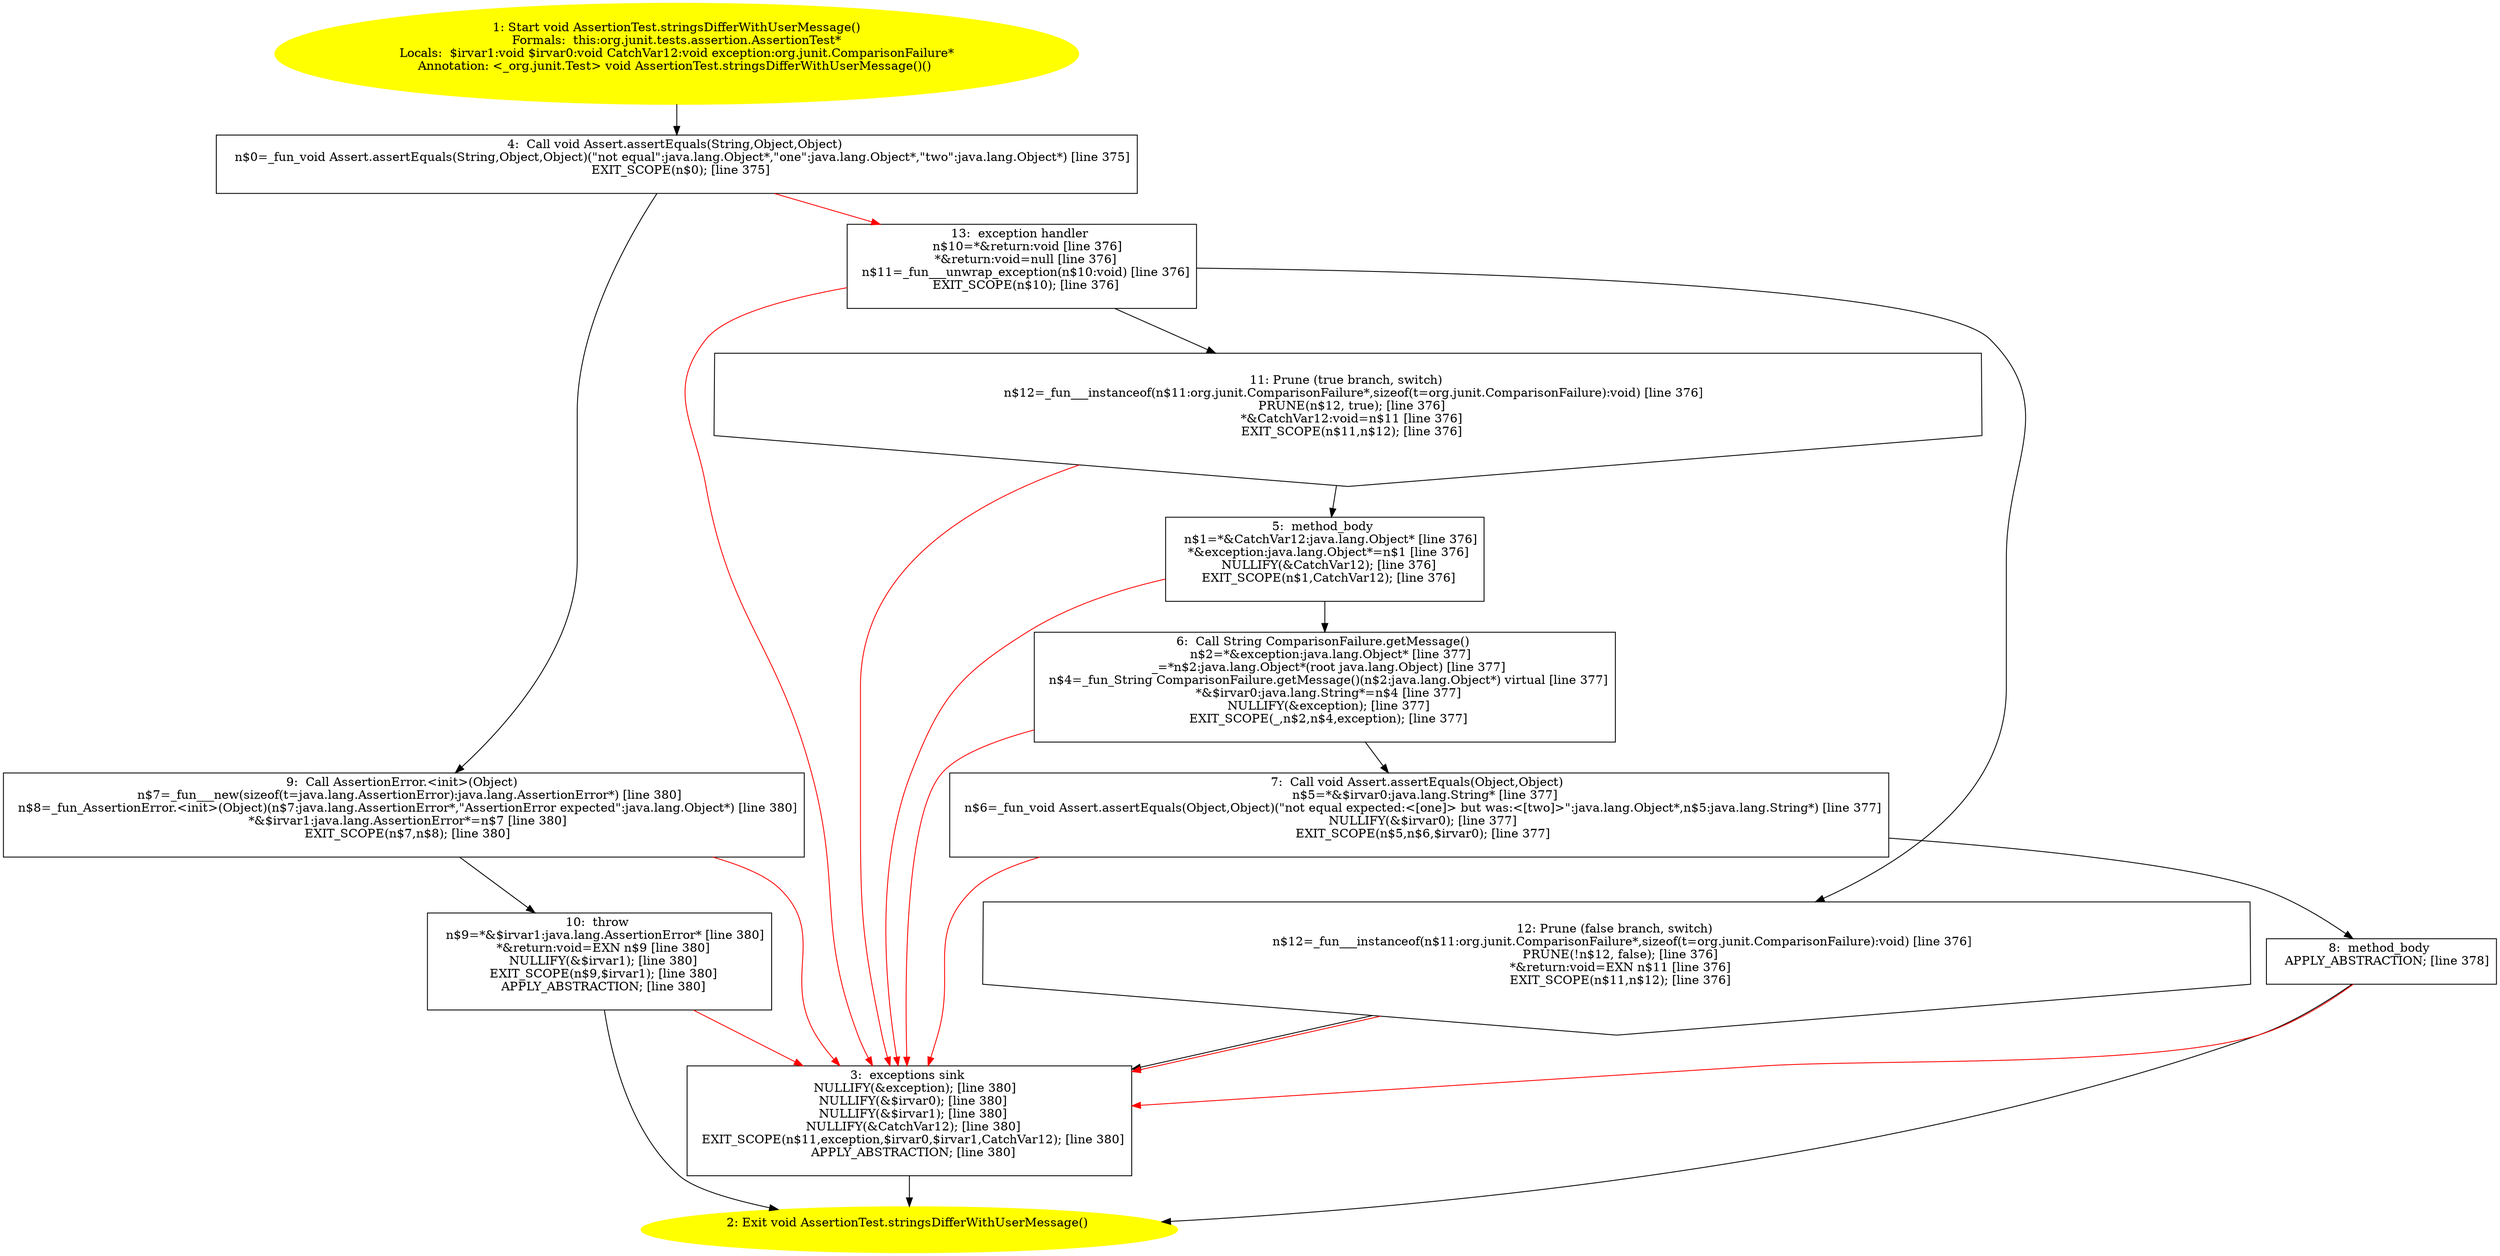 /* @generated */
digraph cfg {
"org.junit.tests.assertion.AssertionTest.stringsDifferWithUserMessage():void.d9358ee110db4a0360a211c36e08bfa7_1" [label="1: Start void AssertionTest.stringsDifferWithUserMessage()\nFormals:  this:org.junit.tests.assertion.AssertionTest*\nLocals:  $irvar1:void $irvar0:void CatchVar12:void exception:org.junit.ComparisonFailure*\nAnnotation: <_org.junit.Test> void AssertionTest.stringsDifferWithUserMessage()() \n  " color=yellow style=filled]
	

	 "org.junit.tests.assertion.AssertionTest.stringsDifferWithUserMessage():void.d9358ee110db4a0360a211c36e08bfa7_1" -> "org.junit.tests.assertion.AssertionTest.stringsDifferWithUserMessage():void.d9358ee110db4a0360a211c36e08bfa7_4" ;
"org.junit.tests.assertion.AssertionTest.stringsDifferWithUserMessage():void.d9358ee110db4a0360a211c36e08bfa7_2" [label="2: Exit void AssertionTest.stringsDifferWithUserMessage() \n  " color=yellow style=filled]
	

"org.junit.tests.assertion.AssertionTest.stringsDifferWithUserMessage():void.d9358ee110db4a0360a211c36e08bfa7_3" [label="3:  exceptions sink \n   NULLIFY(&exception); [line 380]\n  NULLIFY(&$irvar0); [line 380]\n  NULLIFY(&$irvar1); [line 380]\n  NULLIFY(&CatchVar12); [line 380]\n  EXIT_SCOPE(n$11,exception,$irvar0,$irvar1,CatchVar12); [line 380]\n  APPLY_ABSTRACTION; [line 380]\n " shape="box"]
	

	 "org.junit.tests.assertion.AssertionTest.stringsDifferWithUserMessage():void.d9358ee110db4a0360a211c36e08bfa7_3" -> "org.junit.tests.assertion.AssertionTest.stringsDifferWithUserMessage():void.d9358ee110db4a0360a211c36e08bfa7_2" ;
"org.junit.tests.assertion.AssertionTest.stringsDifferWithUserMessage():void.d9358ee110db4a0360a211c36e08bfa7_4" [label="4:  Call void Assert.assertEquals(String,Object,Object) \n   n$0=_fun_void Assert.assertEquals(String,Object,Object)(\"not equal\":java.lang.Object*,\"one\":java.lang.Object*,\"two\":java.lang.Object*) [line 375]\n  EXIT_SCOPE(n$0); [line 375]\n " shape="box"]
	

	 "org.junit.tests.assertion.AssertionTest.stringsDifferWithUserMessage():void.d9358ee110db4a0360a211c36e08bfa7_4" -> "org.junit.tests.assertion.AssertionTest.stringsDifferWithUserMessage():void.d9358ee110db4a0360a211c36e08bfa7_9" ;
	 "org.junit.tests.assertion.AssertionTest.stringsDifferWithUserMessage():void.d9358ee110db4a0360a211c36e08bfa7_4" -> "org.junit.tests.assertion.AssertionTest.stringsDifferWithUserMessage():void.d9358ee110db4a0360a211c36e08bfa7_13" [color="red" ];
"org.junit.tests.assertion.AssertionTest.stringsDifferWithUserMessage():void.d9358ee110db4a0360a211c36e08bfa7_5" [label="5:  method_body \n   n$1=*&CatchVar12:java.lang.Object* [line 376]\n  *&exception:java.lang.Object*=n$1 [line 376]\n  NULLIFY(&CatchVar12); [line 376]\n  EXIT_SCOPE(n$1,CatchVar12); [line 376]\n " shape="box"]
	

	 "org.junit.tests.assertion.AssertionTest.stringsDifferWithUserMessage():void.d9358ee110db4a0360a211c36e08bfa7_5" -> "org.junit.tests.assertion.AssertionTest.stringsDifferWithUserMessage():void.d9358ee110db4a0360a211c36e08bfa7_6" ;
	 "org.junit.tests.assertion.AssertionTest.stringsDifferWithUserMessage():void.d9358ee110db4a0360a211c36e08bfa7_5" -> "org.junit.tests.assertion.AssertionTest.stringsDifferWithUserMessage():void.d9358ee110db4a0360a211c36e08bfa7_3" [color="red" ];
"org.junit.tests.assertion.AssertionTest.stringsDifferWithUserMessage():void.d9358ee110db4a0360a211c36e08bfa7_6" [label="6:  Call String ComparisonFailure.getMessage() \n   n$2=*&exception:java.lang.Object* [line 377]\n  _=*n$2:java.lang.Object*(root java.lang.Object) [line 377]\n  n$4=_fun_String ComparisonFailure.getMessage()(n$2:java.lang.Object*) virtual [line 377]\n  *&$irvar0:java.lang.String*=n$4 [line 377]\n  NULLIFY(&exception); [line 377]\n  EXIT_SCOPE(_,n$2,n$4,exception); [line 377]\n " shape="box"]
	

	 "org.junit.tests.assertion.AssertionTest.stringsDifferWithUserMessage():void.d9358ee110db4a0360a211c36e08bfa7_6" -> "org.junit.tests.assertion.AssertionTest.stringsDifferWithUserMessage():void.d9358ee110db4a0360a211c36e08bfa7_7" ;
	 "org.junit.tests.assertion.AssertionTest.stringsDifferWithUserMessage():void.d9358ee110db4a0360a211c36e08bfa7_6" -> "org.junit.tests.assertion.AssertionTest.stringsDifferWithUserMessage():void.d9358ee110db4a0360a211c36e08bfa7_3" [color="red" ];
"org.junit.tests.assertion.AssertionTest.stringsDifferWithUserMessage():void.d9358ee110db4a0360a211c36e08bfa7_7" [label="7:  Call void Assert.assertEquals(Object,Object) \n   n$5=*&$irvar0:java.lang.String* [line 377]\n  n$6=_fun_void Assert.assertEquals(Object,Object)(\"not equal expected:<[one]> but was:<[two]>\":java.lang.Object*,n$5:java.lang.String*) [line 377]\n  NULLIFY(&$irvar0); [line 377]\n  EXIT_SCOPE(n$5,n$6,$irvar0); [line 377]\n " shape="box"]
	

	 "org.junit.tests.assertion.AssertionTest.stringsDifferWithUserMessage():void.d9358ee110db4a0360a211c36e08bfa7_7" -> "org.junit.tests.assertion.AssertionTest.stringsDifferWithUserMessage():void.d9358ee110db4a0360a211c36e08bfa7_8" ;
	 "org.junit.tests.assertion.AssertionTest.stringsDifferWithUserMessage():void.d9358ee110db4a0360a211c36e08bfa7_7" -> "org.junit.tests.assertion.AssertionTest.stringsDifferWithUserMessage():void.d9358ee110db4a0360a211c36e08bfa7_3" [color="red" ];
"org.junit.tests.assertion.AssertionTest.stringsDifferWithUserMessage():void.d9358ee110db4a0360a211c36e08bfa7_8" [label="8:  method_body \n   APPLY_ABSTRACTION; [line 378]\n " shape="box"]
	

	 "org.junit.tests.assertion.AssertionTest.stringsDifferWithUserMessage():void.d9358ee110db4a0360a211c36e08bfa7_8" -> "org.junit.tests.assertion.AssertionTest.stringsDifferWithUserMessage():void.d9358ee110db4a0360a211c36e08bfa7_2" ;
	 "org.junit.tests.assertion.AssertionTest.stringsDifferWithUserMessage():void.d9358ee110db4a0360a211c36e08bfa7_8" -> "org.junit.tests.assertion.AssertionTest.stringsDifferWithUserMessage():void.d9358ee110db4a0360a211c36e08bfa7_3" [color="red" ];
"org.junit.tests.assertion.AssertionTest.stringsDifferWithUserMessage():void.d9358ee110db4a0360a211c36e08bfa7_9" [label="9:  Call AssertionError.<init>(Object) \n   n$7=_fun___new(sizeof(t=java.lang.AssertionError):java.lang.AssertionError*) [line 380]\n  n$8=_fun_AssertionError.<init>(Object)(n$7:java.lang.AssertionError*,\"AssertionError expected\":java.lang.Object*) [line 380]\n  *&$irvar1:java.lang.AssertionError*=n$7 [line 380]\n  EXIT_SCOPE(n$7,n$8); [line 380]\n " shape="box"]
	

	 "org.junit.tests.assertion.AssertionTest.stringsDifferWithUserMessage():void.d9358ee110db4a0360a211c36e08bfa7_9" -> "org.junit.tests.assertion.AssertionTest.stringsDifferWithUserMessage():void.d9358ee110db4a0360a211c36e08bfa7_10" ;
	 "org.junit.tests.assertion.AssertionTest.stringsDifferWithUserMessage():void.d9358ee110db4a0360a211c36e08bfa7_9" -> "org.junit.tests.assertion.AssertionTest.stringsDifferWithUserMessage():void.d9358ee110db4a0360a211c36e08bfa7_3" [color="red" ];
"org.junit.tests.assertion.AssertionTest.stringsDifferWithUserMessage():void.d9358ee110db4a0360a211c36e08bfa7_10" [label="10:  throw \n   n$9=*&$irvar1:java.lang.AssertionError* [line 380]\n  *&return:void=EXN n$9 [line 380]\n  NULLIFY(&$irvar1); [line 380]\n  EXIT_SCOPE(n$9,$irvar1); [line 380]\n  APPLY_ABSTRACTION; [line 380]\n " shape="box"]
	

	 "org.junit.tests.assertion.AssertionTest.stringsDifferWithUserMessage():void.d9358ee110db4a0360a211c36e08bfa7_10" -> "org.junit.tests.assertion.AssertionTest.stringsDifferWithUserMessage():void.d9358ee110db4a0360a211c36e08bfa7_2" ;
	 "org.junit.tests.assertion.AssertionTest.stringsDifferWithUserMessage():void.d9358ee110db4a0360a211c36e08bfa7_10" -> "org.junit.tests.assertion.AssertionTest.stringsDifferWithUserMessage():void.d9358ee110db4a0360a211c36e08bfa7_3" [color="red" ];
"org.junit.tests.assertion.AssertionTest.stringsDifferWithUserMessage():void.d9358ee110db4a0360a211c36e08bfa7_11" [label="11: Prune (true branch, switch) \n   n$12=_fun___instanceof(n$11:org.junit.ComparisonFailure*,sizeof(t=org.junit.ComparisonFailure):void) [line 376]\n  PRUNE(n$12, true); [line 376]\n  *&CatchVar12:void=n$11 [line 376]\n  EXIT_SCOPE(n$11,n$12); [line 376]\n " shape="invhouse"]
	

	 "org.junit.tests.assertion.AssertionTest.stringsDifferWithUserMessage():void.d9358ee110db4a0360a211c36e08bfa7_11" -> "org.junit.tests.assertion.AssertionTest.stringsDifferWithUserMessage():void.d9358ee110db4a0360a211c36e08bfa7_5" ;
	 "org.junit.tests.assertion.AssertionTest.stringsDifferWithUserMessage():void.d9358ee110db4a0360a211c36e08bfa7_11" -> "org.junit.tests.assertion.AssertionTest.stringsDifferWithUserMessage():void.d9358ee110db4a0360a211c36e08bfa7_3" [color="red" ];
"org.junit.tests.assertion.AssertionTest.stringsDifferWithUserMessage():void.d9358ee110db4a0360a211c36e08bfa7_12" [label="12: Prune (false branch, switch) \n   n$12=_fun___instanceof(n$11:org.junit.ComparisonFailure*,sizeof(t=org.junit.ComparisonFailure):void) [line 376]\n  PRUNE(!n$12, false); [line 376]\n  *&return:void=EXN n$11 [line 376]\n  EXIT_SCOPE(n$11,n$12); [line 376]\n " shape="invhouse"]
	

	 "org.junit.tests.assertion.AssertionTest.stringsDifferWithUserMessage():void.d9358ee110db4a0360a211c36e08bfa7_12" -> "org.junit.tests.assertion.AssertionTest.stringsDifferWithUserMessage():void.d9358ee110db4a0360a211c36e08bfa7_3" ;
	 "org.junit.tests.assertion.AssertionTest.stringsDifferWithUserMessage():void.d9358ee110db4a0360a211c36e08bfa7_12" -> "org.junit.tests.assertion.AssertionTest.stringsDifferWithUserMessage():void.d9358ee110db4a0360a211c36e08bfa7_3" [color="red" ];
"org.junit.tests.assertion.AssertionTest.stringsDifferWithUserMessage():void.d9358ee110db4a0360a211c36e08bfa7_13" [label="13:  exception handler \n   n$10=*&return:void [line 376]\n  *&return:void=null [line 376]\n  n$11=_fun___unwrap_exception(n$10:void) [line 376]\n  EXIT_SCOPE(n$10); [line 376]\n " shape="box"]
	

	 "org.junit.tests.assertion.AssertionTest.stringsDifferWithUserMessage():void.d9358ee110db4a0360a211c36e08bfa7_13" -> "org.junit.tests.assertion.AssertionTest.stringsDifferWithUserMessage():void.d9358ee110db4a0360a211c36e08bfa7_11" ;
	 "org.junit.tests.assertion.AssertionTest.stringsDifferWithUserMessage():void.d9358ee110db4a0360a211c36e08bfa7_13" -> "org.junit.tests.assertion.AssertionTest.stringsDifferWithUserMessage():void.d9358ee110db4a0360a211c36e08bfa7_12" ;
	 "org.junit.tests.assertion.AssertionTest.stringsDifferWithUserMessage():void.d9358ee110db4a0360a211c36e08bfa7_13" -> "org.junit.tests.assertion.AssertionTest.stringsDifferWithUserMessage():void.d9358ee110db4a0360a211c36e08bfa7_3" [color="red" ];
}
